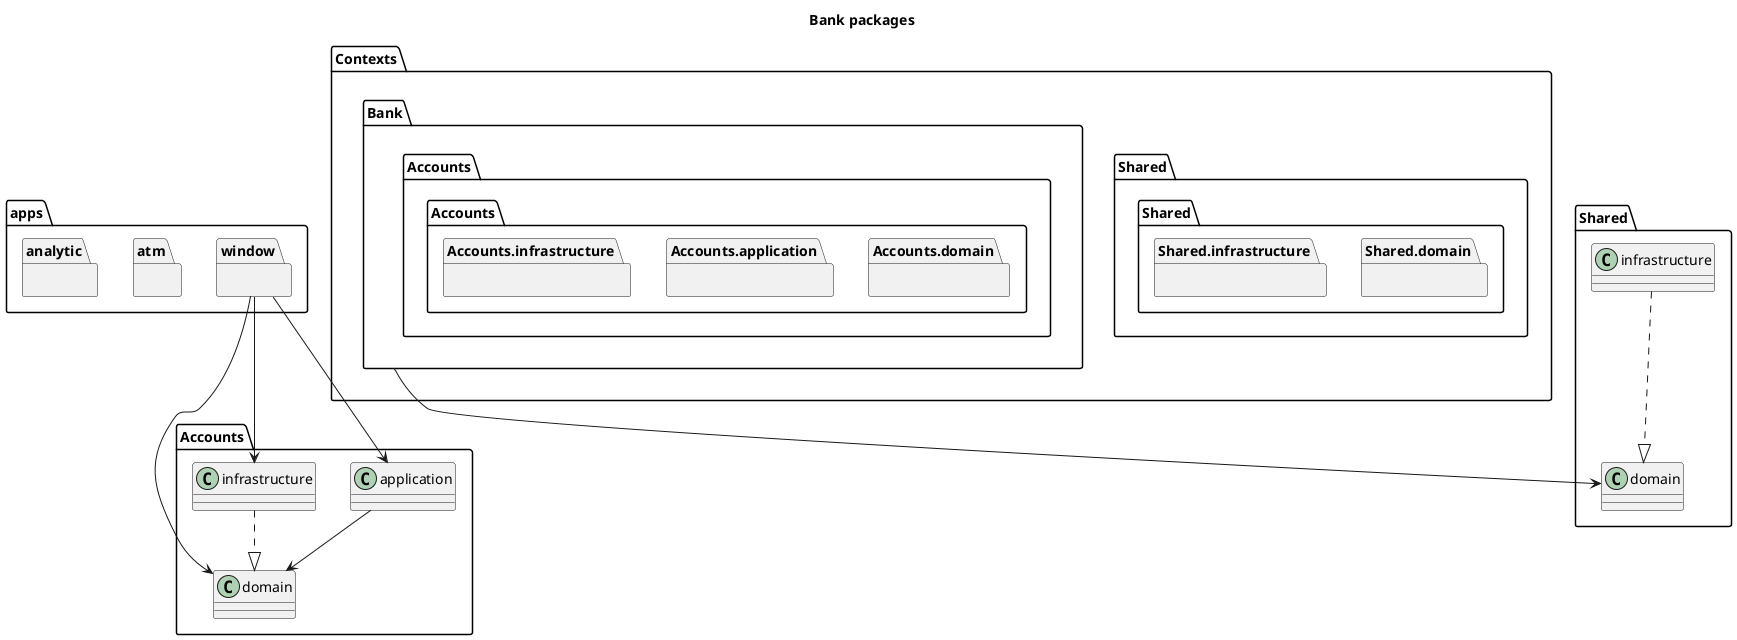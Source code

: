 @startuml Bank packages
title Bank packages

package apps {
  package window {}
  package atm {}
  package analytic {}
}

package Contexts {
   package Shared {
    package Shared.domain {}
    package Shared.infrastructure {}
  }

  package Bank {
    ' Accounting
    package Accounts {
      package Accounts.domain {}
      package Accounts.application {}
      package Accounts.infrastructure {}
    }
  }
}

window --> Accounts.domain
window --> Accounts.application
window --> Accounts.infrastructure

' atm --> Accounts.domain
' atm --> Accounts.application
' atm --> Accounts.infrastructure

Accounts.infrastructure ..|> Accounts.domain
Accounts.application --> Accounts.domain

Bank --> Shared.domain

Shared.infrastructure ..|> Shared.domain

@enduml
